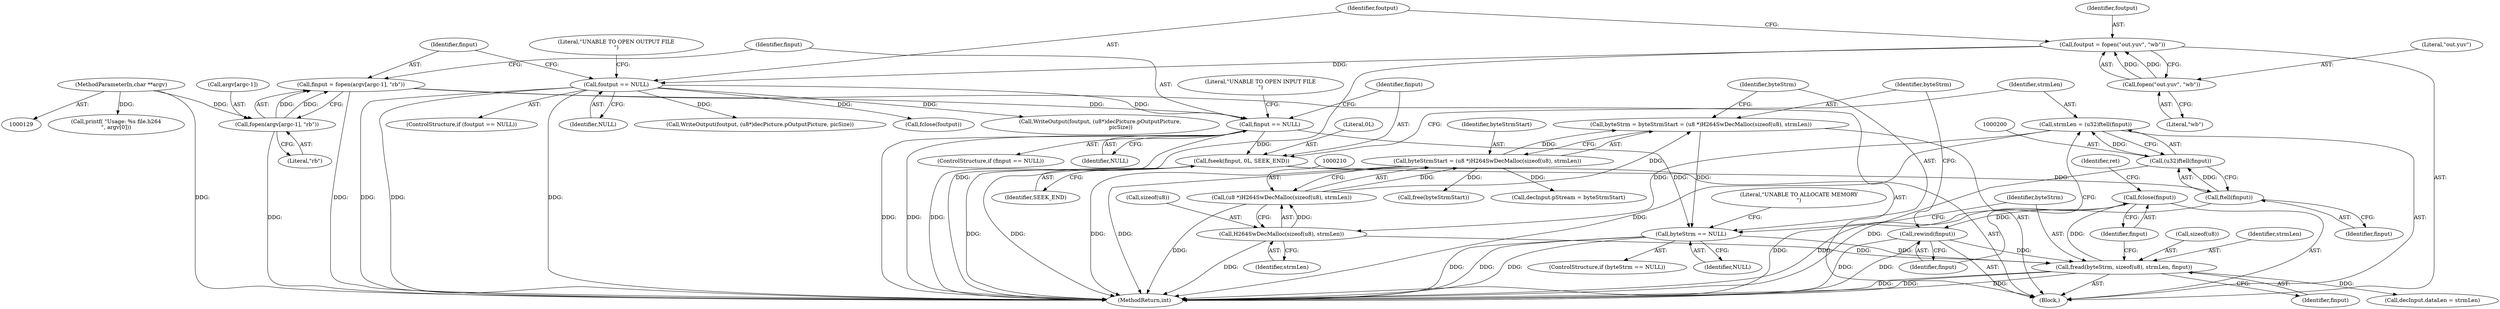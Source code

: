 digraph "0_Android_2b6f22dc64d456471a1dc6df09d515771d1427c8_1@API" {
"1000231" [label="(Call,fclose(finput))"];
"1000225" [label="(Call,fread(byteStrm, sizeof(u8), strmLen, finput))"];
"1000216" [label="(Call,byteStrm == NULL)"];
"1000205" [label="(Call,byteStrm = byteStrmStart = (u8 *)H264SwDecMalloc(sizeof(u8), strmLen))"];
"1000207" [label="(Call,byteStrmStart = (u8 *)H264SwDecMalloc(sizeof(u8), strmLen))"];
"1000209" [label="(Call,(u8 *)H264SwDecMalloc(sizeof(u8), strmLen))"];
"1000211" [label="(Call,H264SwDecMalloc(sizeof(u8), strmLen))"];
"1000197" [label="(Call,strmLen = (u32)ftell(finput))"];
"1000199" [label="(Call,(u32)ftell(finput))"];
"1000201" [label="(Call,ftell(finput))"];
"1000193" [label="(Call,fseek(finput, 0L, SEEK_END))"];
"1000184" [label="(Call,finput == NULL)"];
"1000174" [label="(Call,finput = fopen(argv[argc-1], \"rb\"))"];
"1000176" [label="(Call,fopen(argv[argc-1], \"rb\"))"];
"1000131" [label="(MethodParameterIn,char **argv)"];
"1000165" [label="(Call,foutput == NULL)"];
"1000159" [label="(Call,foutput = fopen(\"out.yuv\", \"wb\"))"];
"1000161" [label="(Call,fopen(\"out.yuv\", \"wb\"))"];
"1000203" [label="(Call,rewind(finput))"];
"1000446" [label="(Call,fclose(foutput))"];
"1000218" [label="(Identifier,NULL)"];
"1000232" [label="(Identifier,finput)"];
"1000175" [label="(Identifier,finput)"];
"1000230" [label="(Identifier,finput)"];
"1000161" [label="(Call,fopen(\"out.yuv\", \"wb\"))"];
"1000226" [label="(Identifier,byteStrm)"];
"1000194" [label="(Identifier,finput)"];
"1000386" [label="(Call,WriteOutput(foutput, (u8*)decPicture.pOutputPicture,\n                        picSize))"];
"1000227" [label="(Call,sizeof(u8))"];
"1000217" [label="(Identifier,byteStrm)"];
"1000177" [label="(Call,argv[argc-1])"];
"1000193" [label="(Call,fseek(finput, 0L, SEEK_END))"];
"1000186" [label="(Identifier,NULL)"];
"1000203" [label="(Call,rewind(finput))"];
"1000196" [label="(Identifier,SEEK_END)"];
"1000201" [label="(Call,ftell(finput))"];
"1000202" [label="(Identifier,finput)"];
"1000198" [label="(Identifier,strmLen)"];
"1000206" [label="(Identifier,byteStrm)"];
"1000234" [label="(Identifier,ret)"];
"1000209" [label="(Call,(u8 *)H264SwDecMalloc(sizeof(u8), strmLen))"];
"1000182" [label="(Literal,\"rb\")"];
"1000163" [label="(Literal,\"wb\")"];
"1000225" [label="(Call,fread(byteStrm, sizeof(u8), strmLen, finput))"];
"1000131" [label="(MethodParameterIn,char **argv)"];
"1000162" [label="(Literal,\"out.yuv\")"];
"1000452" [label="(MethodReturn,int)"];
"1000166" [label="(Identifier,foutput)"];
"1000160" [label="(Identifier,foutput)"];
"1000212" [label="(Call,sizeof(u8))"];
"1000176" [label="(Call,fopen(argv[argc-1], \"rb\"))"];
"1000174" [label="(Call,finput = fopen(argv[argc-1], \"rb\"))"];
"1000167" [label="(Identifier,NULL)"];
"1000211" [label="(Call,H264SwDecMalloc(sizeof(u8), strmLen))"];
"1000197" [label="(Call,strmLen = (u32)ftell(finput))"];
"1000164" [label="(ControlStructure,if (foutput == NULL))"];
"1000231" [label="(Call,fclose(finput))"];
"1000170" [label="(Literal,\"UNABLE TO OPEN OUTPUT FILE\n\")"];
"1000214" [label="(Identifier,strmLen)"];
"1000221" [label="(Literal,\"UNABLE TO ALLOCATE MEMORY\n\")"];
"1000189" [label="(Literal,\"UNABLE TO OPEN INPUT FILE\n\")"];
"1000195" [label="(Literal,0L)"];
"1000151" [label="(Call,printf( \"Usage: %s file.h264\n\", argv[0]))"];
"1000205" [label="(Call,byteStrm = byteStrmStart = (u8 *)H264SwDecMalloc(sizeof(u8), strmLen))"];
"1000229" [label="(Identifier,strmLen)"];
"1000215" [label="(ControlStructure,if (byteStrm == NULL))"];
"1000249" [label="(Call,decInput.pStream = byteStrmStart)"];
"1000132" [label="(Block,)"];
"1000448" [label="(Call,free(byteStrmStart))"];
"1000199" [label="(Call,(u32)ftell(finput))"];
"1000436" [label="(Call,WriteOutput(foutput, (u8*)decPicture.pOutputPicture, picSize))"];
"1000208" [label="(Identifier,byteStrmStart)"];
"1000165" [label="(Call,foutput == NULL)"];
"1000159" [label="(Call,foutput = fopen(\"out.yuv\", \"wb\"))"];
"1000216" [label="(Call,byteStrm == NULL)"];
"1000183" [label="(ControlStructure,if (finput == NULL))"];
"1000204" [label="(Identifier,finput)"];
"1000185" [label="(Identifier,finput)"];
"1000254" [label="(Call,decInput.dataLen = strmLen)"];
"1000184" [label="(Call,finput == NULL)"];
"1000207" [label="(Call,byteStrmStart = (u8 *)H264SwDecMalloc(sizeof(u8), strmLen))"];
"1000231" -> "1000132"  [label="AST: "];
"1000231" -> "1000232"  [label="CFG: "];
"1000232" -> "1000231"  [label="AST: "];
"1000234" -> "1000231"  [label="CFG: "];
"1000231" -> "1000452"  [label="DDG: "];
"1000231" -> "1000452"  [label="DDG: "];
"1000225" -> "1000231"  [label="DDG: "];
"1000225" -> "1000132"  [label="AST: "];
"1000225" -> "1000230"  [label="CFG: "];
"1000226" -> "1000225"  [label="AST: "];
"1000227" -> "1000225"  [label="AST: "];
"1000229" -> "1000225"  [label="AST: "];
"1000230" -> "1000225"  [label="AST: "];
"1000232" -> "1000225"  [label="CFG: "];
"1000225" -> "1000452"  [label="DDG: "];
"1000225" -> "1000452"  [label="DDG: "];
"1000225" -> "1000452"  [label="DDG: "];
"1000216" -> "1000225"  [label="DDG: "];
"1000211" -> "1000225"  [label="DDG: "];
"1000203" -> "1000225"  [label="DDG: "];
"1000225" -> "1000254"  [label="DDG: "];
"1000216" -> "1000215"  [label="AST: "];
"1000216" -> "1000218"  [label="CFG: "];
"1000217" -> "1000216"  [label="AST: "];
"1000218" -> "1000216"  [label="AST: "];
"1000221" -> "1000216"  [label="CFG: "];
"1000226" -> "1000216"  [label="CFG: "];
"1000216" -> "1000452"  [label="DDG: "];
"1000216" -> "1000452"  [label="DDG: "];
"1000216" -> "1000452"  [label="DDG: "];
"1000205" -> "1000216"  [label="DDG: "];
"1000184" -> "1000216"  [label="DDG: "];
"1000205" -> "1000132"  [label="AST: "];
"1000205" -> "1000207"  [label="CFG: "];
"1000206" -> "1000205"  [label="AST: "];
"1000207" -> "1000205"  [label="AST: "];
"1000217" -> "1000205"  [label="CFG: "];
"1000207" -> "1000205"  [label="DDG: "];
"1000209" -> "1000205"  [label="DDG: "];
"1000207" -> "1000209"  [label="CFG: "];
"1000208" -> "1000207"  [label="AST: "];
"1000209" -> "1000207"  [label="AST: "];
"1000207" -> "1000452"  [label="DDG: "];
"1000207" -> "1000452"  [label="DDG: "];
"1000209" -> "1000207"  [label="DDG: "];
"1000207" -> "1000249"  [label="DDG: "];
"1000207" -> "1000448"  [label="DDG: "];
"1000209" -> "1000211"  [label="CFG: "];
"1000210" -> "1000209"  [label="AST: "];
"1000211" -> "1000209"  [label="AST: "];
"1000209" -> "1000452"  [label="DDG: "];
"1000211" -> "1000209"  [label="DDG: "];
"1000211" -> "1000214"  [label="CFG: "];
"1000212" -> "1000211"  [label="AST: "];
"1000214" -> "1000211"  [label="AST: "];
"1000211" -> "1000452"  [label="DDG: "];
"1000197" -> "1000211"  [label="DDG: "];
"1000197" -> "1000132"  [label="AST: "];
"1000197" -> "1000199"  [label="CFG: "];
"1000198" -> "1000197"  [label="AST: "];
"1000199" -> "1000197"  [label="AST: "];
"1000204" -> "1000197"  [label="CFG: "];
"1000197" -> "1000452"  [label="DDG: "];
"1000199" -> "1000197"  [label="DDG: "];
"1000199" -> "1000201"  [label="CFG: "];
"1000200" -> "1000199"  [label="AST: "];
"1000201" -> "1000199"  [label="AST: "];
"1000199" -> "1000452"  [label="DDG: "];
"1000201" -> "1000199"  [label="DDG: "];
"1000201" -> "1000202"  [label="CFG: "];
"1000202" -> "1000201"  [label="AST: "];
"1000193" -> "1000201"  [label="DDG: "];
"1000201" -> "1000203"  [label="DDG: "];
"1000193" -> "1000132"  [label="AST: "];
"1000193" -> "1000196"  [label="CFG: "];
"1000194" -> "1000193"  [label="AST: "];
"1000195" -> "1000193"  [label="AST: "];
"1000196" -> "1000193"  [label="AST: "];
"1000198" -> "1000193"  [label="CFG: "];
"1000193" -> "1000452"  [label="DDG: "];
"1000193" -> "1000452"  [label="DDG: "];
"1000184" -> "1000193"  [label="DDG: "];
"1000184" -> "1000183"  [label="AST: "];
"1000184" -> "1000186"  [label="CFG: "];
"1000185" -> "1000184"  [label="AST: "];
"1000186" -> "1000184"  [label="AST: "];
"1000189" -> "1000184"  [label="CFG: "];
"1000194" -> "1000184"  [label="CFG: "];
"1000184" -> "1000452"  [label="DDG: "];
"1000184" -> "1000452"  [label="DDG: "];
"1000184" -> "1000452"  [label="DDG: "];
"1000174" -> "1000184"  [label="DDG: "];
"1000165" -> "1000184"  [label="DDG: "];
"1000174" -> "1000132"  [label="AST: "];
"1000174" -> "1000176"  [label="CFG: "];
"1000175" -> "1000174"  [label="AST: "];
"1000176" -> "1000174"  [label="AST: "];
"1000185" -> "1000174"  [label="CFG: "];
"1000174" -> "1000452"  [label="DDG: "];
"1000176" -> "1000174"  [label="DDG: "];
"1000176" -> "1000174"  [label="DDG: "];
"1000176" -> "1000182"  [label="CFG: "];
"1000177" -> "1000176"  [label="AST: "];
"1000182" -> "1000176"  [label="AST: "];
"1000176" -> "1000452"  [label="DDG: "];
"1000131" -> "1000176"  [label="DDG: "];
"1000131" -> "1000129"  [label="AST: "];
"1000131" -> "1000452"  [label="DDG: "];
"1000131" -> "1000151"  [label="DDG: "];
"1000165" -> "1000164"  [label="AST: "];
"1000165" -> "1000167"  [label="CFG: "];
"1000166" -> "1000165"  [label="AST: "];
"1000167" -> "1000165"  [label="AST: "];
"1000170" -> "1000165"  [label="CFG: "];
"1000175" -> "1000165"  [label="CFG: "];
"1000165" -> "1000452"  [label="DDG: "];
"1000165" -> "1000452"  [label="DDG: "];
"1000165" -> "1000452"  [label="DDG: "];
"1000159" -> "1000165"  [label="DDG: "];
"1000165" -> "1000386"  [label="DDG: "];
"1000165" -> "1000436"  [label="DDG: "];
"1000165" -> "1000446"  [label="DDG: "];
"1000159" -> "1000132"  [label="AST: "];
"1000159" -> "1000161"  [label="CFG: "];
"1000160" -> "1000159"  [label="AST: "];
"1000161" -> "1000159"  [label="AST: "];
"1000166" -> "1000159"  [label="CFG: "];
"1000159" -> "1000452"  [label="DDG: "];
"1000161" -> "1000159"  [label="DDG: "];
"1000161" -> "1000159"  [label="DDG: "];
"1000161" -> "1000163"  [label="CFG: "];
"1000162" -> "1000161"  [label="AST: "];
"1000163" -> "1000161"  [label="AST: "];
"1000203" -> "1000132"  [label="AST: "];
"1000203" -> "1000204"  [label="CFG: "];
"1000204" -> "1000203"  [label="AST: "];
"1000206" -> "1000203"  [label="CFG: "];
"1000203" -> "1000452"  [label="DDG: "];
"1000203" -> "1000452"  [label="DDG: "];
}
